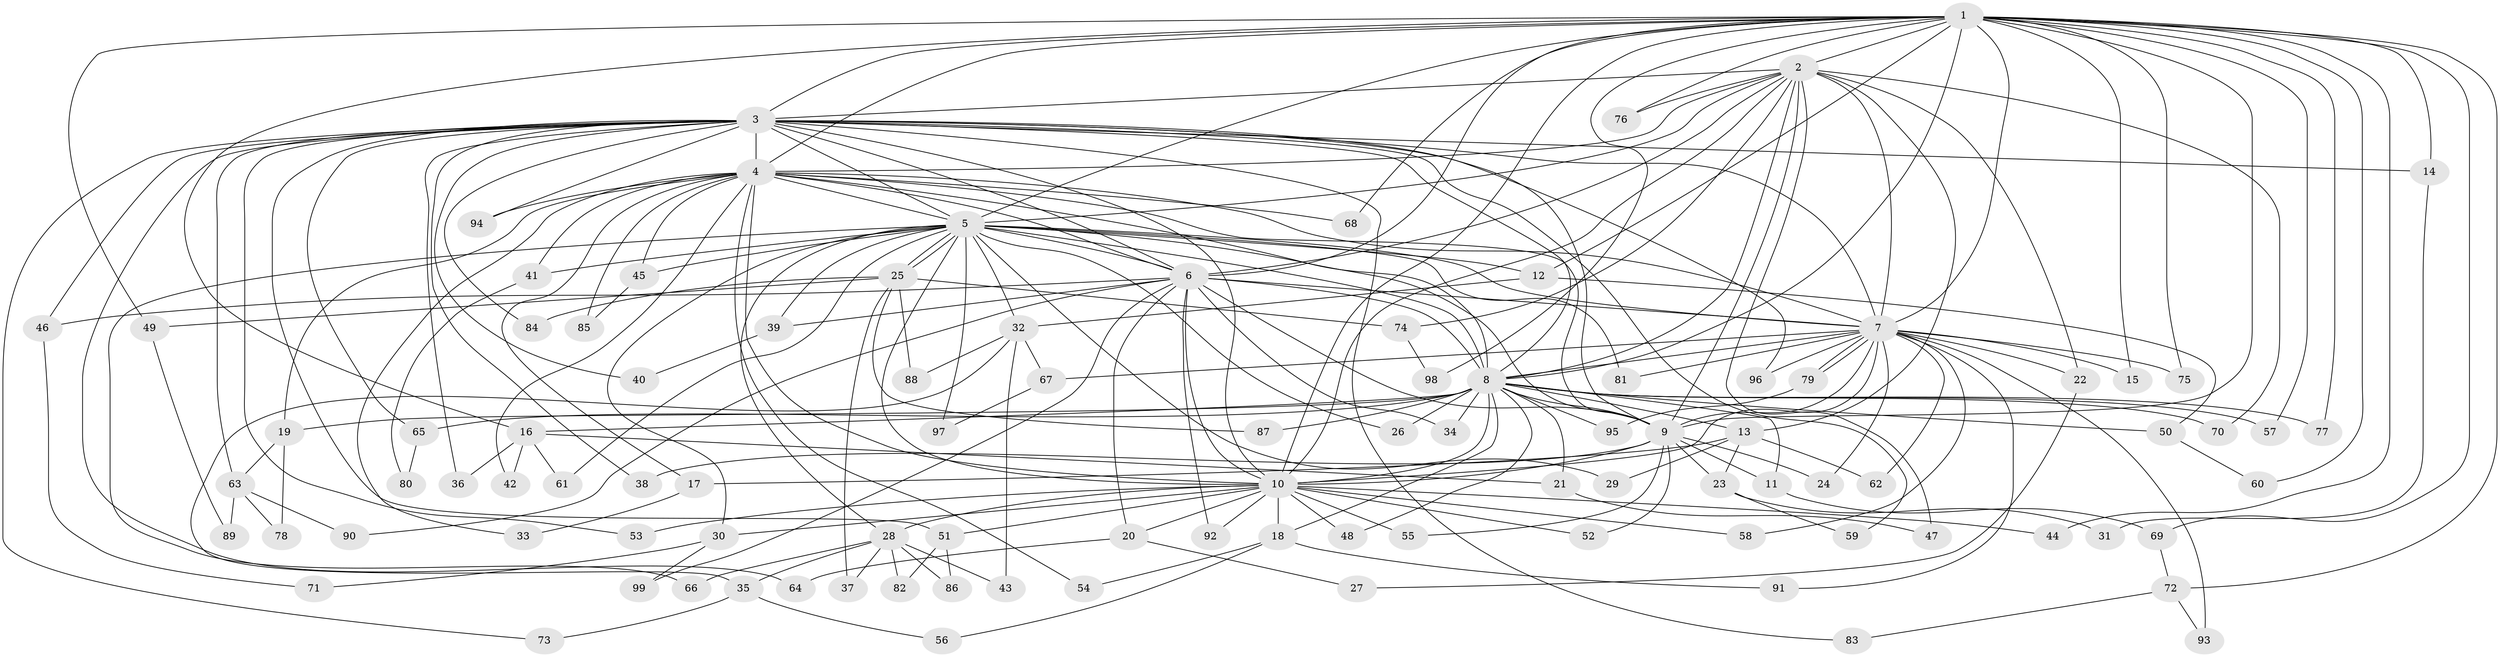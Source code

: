 // Generated by graph-tools (version 1.1) at 2025/43/03/09/25 04:43:42]
// undirected, 99 vertices, 223 edges
graph export_dot {
graph [start="1"]
  node [color=gray90,style=filled];
  1;
  2;
  3;
  4;
  5;
  6;
  7;
  8;
  9;
  10;
  11;
  12;
  13;
  14;
  15;
  16;
  17;
  18;
  19;
  20;
  21;
  22;
  23;
  24;
  25;
  26;
  27;
  28;
  29;
  30;
  31;
  32;
  33;
  34;
  35;
  36;
  37;
  38;
  39;
  40;
  41;
  42;
  43;
  44;
  45;
  46;
  47;
  48;
  49;
  50;
  51;
  52;
  53;
  54;
  55;
  56;
  57;
  58;
  59;
  60;
  61;
  62;
  63;
  64;
  65;
  66;
  67;
  68;
  69;
  70;
  71;
  72;
  73;
  74;
  75;
  76;
  77;
  78;
  79;
  80;
  81;
  82;
  83;
  84;
  85;
  86;
  87;
  88;
  89;
  90;
  91;
  92;
  93;
  94;
  95;
  96;
  97;
  98;
  99;
  1 -- 2;
  1 -- 3;
  1 -- 4;
  1 -- 5;
  1 -- 6;
  1 -- 7;
  1 -- 8;
  1 -- 9;
  1 -- 10;
  1 -- 12;
  1 -- 14;
  1 -- 15;
  1 -- 16;
  1 -- 44;
  1 -- 49;
  1 -- 57;
  1 -- 60;
  1 -- 68;
  1 -- 69;
  1 -- 72;
  1 -- 75;
  1 -- 76;
  1 -- 77;
  1 -- 98;
  2 -- 3;
  2 -- 4;
  2 -- 5;
  2 -- 6;
  2 -- 7;
  2 -- 8;
  2 -- 9;
  2 -- 10;
  2 -- 13;
  2 -- 22;
  2 -- 47;
  2 -- 70;
  2 -- 74;
  2 -- 76;
  3 -- 4;
  3 -- 5;
  3 -- 6;
  3 -- 7;
  3 -- 8;
  3 -- 9;
  3 -- 10;
  3 -- 14;
  3 -- 36;
  3 -- 38;
  3 -- 40;
  3 -- 46;
  3 -- 51;
  3 -- 53;
  3 -- 59;
  3 -- 63;
  3 -- 64;
  3 -- 65;
  3 -- 73;
  3 -- 83;
  3 -- 84;
  3 -- 94;
  3 -- 96;
  4 -- 5;
  4 -- 6;
  4 -- 7;
  4 -- 8;
  4 -- 9;
  4 -- 10;
  4 -- 17;
  4 -- 19;
  4 -- 33;
  4 -- 41;
  4 -- 42;
  4 -- 45;
  4 -- 54;
  4 -- 68;
  4 -- 85;
  4 -- 94;
  5 -- 6;
  5 -- 7;
  5 -- 8;
  5 -- 9;
  5 -- 10;
  5 -- 12;
  5 -- 25;
  5 -- 25;
  5 -- 26;
  5 -- 28;
  5 -- 29;
  5 -- 30;
  5 -- 32;
  5 -- 39;
  5 -- 41;
  5 -- 45;
  5 -- 61;
  5 -- 66;
  5 -- 81;
  5 -- 97;
  6 -- 7;
  6 -- 8;
  6 -- 9;
  6 -- 10;
  6 -- 20;
  6 -- 34;
  6 -- 39;
  6 -- 46;
  6 -- 90;
  6 -- 92;
  6 -- 99;
  7 -- 8;
  7 -- 9;
  7 -- 10;
  7 -- 15;
  7 -- 22;
  7 -- 24;
  7 -- 58;
  7 -- 62;
  7 -- 67;
  7 -- 75;
  7 -- 79;
  7 -- 79;
  7 -- 81;
  7 -- 91;
  7 -- 93;
  7 -- 96;
  8 -- 9;
  8 -- 10;
  8 -- 11;
  8 -- 13;
  8 -- 16;
  8 -- 18;
  8 -- 19;
  8 -- 21;
  8 -- 26;
  8 -- 34;
  8 -- 48;
  8 -- 50;
  8 -- 57;
  8 -- 65;
  8 -- 70;
  8 -- 77;
  8 -- 87;
  8 -- 95;
  9 -- 10;
  9 -- 11;
  9 -- 23;
  9 -- 24;
  9 -- 38;
  9 -- 52;
  9 -- 55;
  10 -- 18;
  10 -- 20;
  10 -- 28;
  10 -- 30;
  10 -- 44;
  10 -- 48;
  10 -- 51;
  10 -- 52;
  10 -- 53;
  10 -- 55;
  10 -- 58;
  10 -- 92;
  11 -- 69;
  12 -- 32;
  12 -- 50;
  13 -- 17;
  13 -- 23;
  13 -- 29;
  13 -- 62;
  14 -- 31;
  16 -- 21;
  16 -- 36;
  16 -- 42;
  16 -- 61;
  17 -- 33;
  18 -- 54;
  18 -- 56;
  18 -- 91;
  19 -- 63;
  19 -- 78;
  20 -- 27;
  20 -- 64;
  21 -- 47;
  22 -- 27;
  23 -- 31;
  23 -- 59;
  25 -- 37;
  25 -- 49;
  25 -- 74;
  25 -- 84;
  25 -- 87;
  25 -- 88;
  28 -- 35;
  28 -- 37;
  28 -- 43;
  28 -- 66;
  28 -- 82;
  28 -- 86;
  30 -- 71;
  30 -- 99;
  32 -- 35;
  32 -- 43;
  32 -- 67;
  32 -- 88;
  35 -- 56;
  35 -- 73;
  39 -- 40;
  41 -- 80;
  45 -- 85;
  46 -- 71;
  49 -- 89;
  50 -- 60;
  51 -- 82;
  51 -- 86;
  63 -- 78;
  63 -- 89;
  63 -- 90;
  65 -- 80;
  67 -- 97;
  69 -- 72;
  72 -- 83;
  72 -- 93;
  74 -- 98;
  79 -- 95;
}
